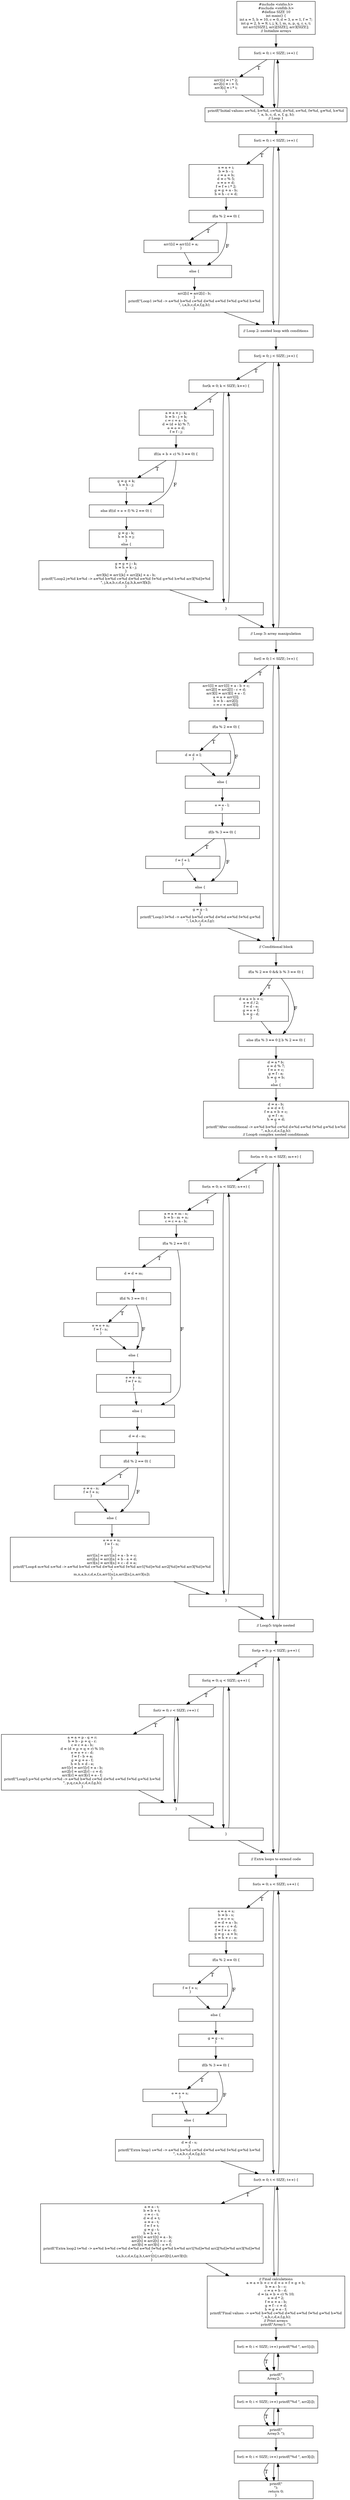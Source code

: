 digraph CFG {
	node [fixedsize=false fontsize=10 height=0.5 shape=box width=3]
	B0 [label="#include <stdio.h>
#include <stdlib.h>
#define SIZE 10
int main() {
int a = 5, b = 10, c = 0, d = 3, e = 1, f = 7;
int g = 2, h = 9, i, j, k, l, m, n, p, q, r, s, t;
int arr1[SIZE], arr2[SIZE], arr3[SIZE];
// Initialize arrays"]
	B1 [label="for(i = 0; i < SIZE; i++) {"]
	B2 [label="arr1[i] = i * 2;
arr2[i] = i + 5;
arr3[i] = i * i;
}"]
	B3 [label="printf(\"Initial values: a=%d, b=%d, c=%d, d=%d, e=%d, f=%d, g=%d, h=%d\n\", a, b, c, d, e, f, g, h);
// Loop 1"]
	B4 [label="for(i = 0; i < SIZE; i++) {"]
	B5 [label="a = a + i;
b = b - i;
c = a + b;
d = c % 5;
e = e + d;
f = f + i * 2;
g = g + a - b;
h = h - c + d;"]
	B6 [label="if(a % 2 == 0) {"]
	B7 [label="arr1[i] = arr1[i] + a;
}"]
	B8 [label="else {"]
	B9 [label="arr2[i] = arr2[i] - b;
}
printf(\"Loop1 i=%d -> a=%d b=%d c=%d d=%d e=%d f=%d g=%d h=%d\n\", i,a,b,c,d,e,f,g,h);
}"]
	B10 [label="// Loop 2: nested loop with conditions"]
	B11 [label="for(j = 0; j < SIZE; j++) {"]
	B12 [label="for(k = 0; k < SIZE; k++) {"]
	B13 [label="a = a + j - k;
b = b - j + k;
c = c + a - b;
d = (d + k) % 7;
e = e + d;
f = f - j;"]
	B14 [label="if((a + b + c) % 3 == 0) {"]
	B15 [label="g = g + k;
h = h - j;
}"]
	B16 [label="else if((d + e + f) % 2 == 0) {"]
	B17 [label="g = g - k;
h = h + j;
}
else {"]
	B18 [label="g = g + j - k;
h = h + k - j;
}
arr3[k] = arr1[k] + arr2[k] + a - b;
printf(\"Loop2 j=%d k=%d -> a=%d b=%d c=%d d=%d e=%d f=%d g=%d h=%d arr3[%d]=%d\n\", j,k,a,b,c,d,e,f,g,h,k,arr3[k]);
}"]
	B19 [label="}"]
	B20 [label="// Loop 3: array manipulation"]
	B21 [label="for(l = 0; l < SIZE; l++) {"]
	B22 [label="arr1[l] = arr1[l] + a - b + c;
arr2[l] = arr2[l] - c + d;
arr3[l] = arr3[l] + e - f;
a = a + arr1[l];
b = b - arr2[l];
c = c + arr3[l];"]
	B23 [label="if(a % 2 == 0) {"]
	B24 [label="d = d + l;
}"]
	B25 [label="else {"]
	B26 [label="e = e - l;
}"]
	B27 [label="if(b % 3 == 0) {"]
	B28 [label="f = f + l;
}"]
	B29 [label="else {"]
	B30 [label="g = g - l;
}
printf(\"Loop3 l=%d -> a=%d b=%d c=%d d=%d e=%d f=%d g=%d\n\", l,a,b,c,d,e,f,g);
}"]
	B31 [label="// Conditional block"]
	B32 [label="if(a % 2 == 0 && b % 3 == 0) {"]
	B33 [label="d = a + b + c;
e = d / 2;
f = d - e;
g = e + f;
h = g - d;
}"]
	B34 [label="else if(a % 3 == 0 || b % 2 == 0) {"]
	B35 [label="d = a * b;
e = d % 7;
f = e + c;
g = f - a;
h = g + b;
}
else {"]
	B36 [label="d = a - b;
e = d + f;
f = a + b + c;
g = f - e;
h = g + d;
}
printf(\"After conditional -> a=%d b=%d c=%d d=%d e=%d f=%d g=%d h=%d\n\", a,b,c,d,e,f,g,h);
// Loop4: complex nested conditionals"]
	B37 [label="for(m = 0; m < SIZE; m++) {"]
	B38 [label="for(n = 0; n < SIZE; n++) {"]
	B39 [label="a = a + m - n;
b = b - m + n;
c = c + a - b;"]
	B40 [label="if(a % 2 == 0) {"]
	B41 [label="d = d + m;"]
	B42 [label="if(d % 3 == 0) {"]
	B43 [label="e = e + n;
f = f - n;
}"]
	B44 [label="else {"]
	B45 [label="e = e - n;
f = f + n;
}
}"]
	B46 [label="else {"]
	B47 [label="d = d - m;"]
	B48 [label="if(d % 2 == 0) {"]
	B49 [label="e = e - n;
f = f + n;
}"]
	B50 [label="else {"]
	B51 [label="e = e + n;
f = f - n;
}
}
arr1[n] = arr1[n] + a - b + c;
arr2[n] = arr2[n] + b - a + d;
arr3[n] = arr3[n] + c - d + e;
printf(\"Loop4 m=%d n=%d -> a=%d b=%d c=%d d=%d e=%d f=%d arr1[%d]=%d arr2[%d]=%d arr3[%d]=%d\n\",
m,n,a,b,c,d,e,f,n,arr1[n],n,arr2[n],n,arr3[n]);
}"]
	B52 [label="}"]
	B53 [label="// Loop5: triple nested"]
	B54 [label="for(p = 0; p < SIZE; p++) {"]
	B55 [label="for(q = 0; q < SIZE; q++) {"]
	B56 [label="for(r = 0; r < SIZE; r++) {"]
	B57 [label="a = a + p - q + r;
b = b - p + q - r;
c = c + a - b;
d = (d + p + q + r) % 10;
e = e + c - d;
f = f - b + a;
g = g + e - f;
h = h + d - e;
arr1[r] = arr1[r] + a - b;
arr2[r] = arr2[r] - c + d;
arr3[r] = arr3[r] + e - f;
printf(\"Loop5 p=%d q=%d r=%d -> a=%d b=%d c=%d d=%d e=%d f=%d g=%d h=%d\n\", p,q,r,a,b,c,d,e,f,g,h);
}"]
	B58 [label="}"]
	B59 [label="}"]
	B60 [label="// Extra loops to extend code"]
	B61 [label="for(s = 0; s < SIZE; s++) {"]
	B62 [label="a = a + s;
b = b - s;
c = c + s;
d = d + a - b;
e = e - c + d;
f = f + e - d;
g = g - a + b;
h = h + c - e;"]
	B63 [label="if(a % 2 == 0) {"]
	B64 [label="f = f + s;
}"]
	B65 [label="else {"]
	B66 [label="g = g - s;
}"]
	B67 [label="if(b % 3 == 0) {"]
	B68 [label="e = e + s;
}"]
	B69 [label="else {"]
	B70 [label="d = d - s;
}
printf(\"Extra loop1 s=%d -> a=%d b=%d c=%d d=%d e=%d f=%d g=%d h=%d\n\", s,a,b,c,d,e,f,g,h);
}"]
	B71 [label="for(t = 0; t < SIZE; t++) {"]
	B72 [label="a = a - t;
b = b + t;
c = c - t;
d = d + t;
e = e - t;
f = f + t;
g = g - t;
h = h + t;
arr1[t] = arr1[t] + a - b;
arr2[t] = arr2[t] + c - d;
arr3[t] = arr3[t] - e + f;
printf(\"Extra loop2 t=%d -> a=%d b=%d c=%d d=%d e=%d f=%d g=%d h=%d arr1[%d]=%d arr2[%d]=%d arr3[%d]=%d\n\",
t,a,b,c,d,e,f,g,h,t,arr1[t],t,arr2[t],t,arr3[t]);
}"]
	B73 [label="// Final calculations
a = a + b + c + d + e + f + g + h;
b = a - b - c;
c = a + b - d;
d = (a + b + c) % 10;
e = d * 2;
f = e + a - b;
g = f - c + d;
h = g + e - f;
printf(\"Final values -> a=%d b=%d c=%d d=%d e=%d f=%d g=%d h=%d\n\", a,b,c,d,e,f,g,h);
// Print arrays
printf(\"Array1: \");"]
	B74 [label="for(i = 0; i < SIZE; i++) printf(\"%d \", arr1[i]);"]
	B75 [label="printf(\"\nArray2: \");"]
	B76 [label="for(i = 0; i < SIZE; i++) printf(\"%d \", arr2[i]);"]
	B77 [label="printf(\"\nArray3: \");"]
	B78 [label="for(i = 0; i < SIZE; i++) printf(\"%d \", arr3[i]);"]
	B79 [label="printf(\"\n\");
return 0;
}"]
	B0 -> B1 [label=""]
	B1 -> B2 [label=T]
	B1 -> B3 [label=""]
	B3 -> B1 [label=""]
	B2 -> B3 [label=""]
	B3 -> B4 [label=""]
	B4 -> B5 [label=T]
	B4 -> B10 [label=""]
	B10 -> B4 [label=""]
	B5 -> B6 [label=""]
	B6 -> B7 [label=T]
	B6 -> B8 [label=F]
	B7 -> B8 [label=""]
	B8 -> B9 [label=""]
	B9 -> B10 [label=""]
	B10 -> B11 [label=""]
	B11 -> B12 [label=T]
	B11 -> B20 [label=""]
	B20 -> B11 [label=""]
	B12 -> B13 [label=T]
	B12 -> B19 [label=""]
	B19 -> B12 [label=""]
	B13 -> B14 [label=""]
	B14 -> B15 [label=T]
	B14 -> B16 [label=F]
	B15 -> B16 [label=""]
	B16 -> B17 [label=""]
	B17 -> B18 [label=""]
	B18 -> B19 [label=""]
	B19 -> B20 [label=""]
	B20 -> B21 [label=""]
	B21 -> B22 [label=T]
	B21 -> B31 [label=""]
	B31 -> B21 [label=""]
	B22 -> B23 [label=""]
	B23 -> B24 [label=T]
	B23 -> B25 [label=F]
	B24 -> B25 [label=""]
	B25 -> B26 [label=""]
	B26 -> B27 [label=""]
	B27 -> B28 [label=T]
	B27 -> B29 [label=F]
	B28 -> B29 [label=""]
	B29 -> B30 [label=""]
	B30 -> B31 [label=""]
	B31 -> B32 [label=""]
	B32 -> B33 [label=T]
	B32 -> B34 [label=F]
	B33 -> B34 [label=""]
	B34 -> B35 [label=""]
	B35 -> B36 [label=""]
	B36 -> B37 [label=""]
	B37 -> B38 [label=T]
	B37 -> B53 [label=""]
	B53 -> B37 [label=""]
	B38 -> B39 [label=T]
	B38 -> B52 [label=""]
	B52 -> B38 [label=""]
	B39 -> B40 [label=""]
	B40 -> B41 [label=T]
	B40 -> B46 [label=F]
	B41 -> B42 [label=""]
	B42 -> B43 [label=T]
	B42 -> B44 [label=F]
	B43 -> B44 [label=""]
	B44 -> B45 [label=""]
	B45 -> B46 [label=""]
	B46 -> B47 [label=""]
	B47 -> B48 [label=""]
	B48 -> B49 [label=T]
	B48 -> B50 [label=F]
	B49 -> B50 [label=""]
	B50 -> B51 [label=""]
	B51 -> B52 [label=""]
	B52 -> B53 [label=""]
	B53 -> B54 [label=""]
	B54 -> B55 [label=T]
	B54 -> B60 [label=""]
	B60 -> B54 [label=""]
	B55 -> B56 [label=T]
	B55 -> B59 [label=""]
	B59 -> B55 [label=""]
	B56 -> B57 [label=T]
	B56 -> B58 [label=""]
	B58 -> B56 [label=""]
	B57 -> B58 [label=""]
	B58 -> B59 [label=""]
	B59 -> B60 [label=""]
	B60 -> B61 [label=""]
	B61 -> B62 [label=T]
	B61 -> B71 [label=""]
	B71 -> B61 [label=""]
	B62 -> B63 [label=""]
	B63 -> B64 [label=T]
	B63 -> B65 [label=F]
	B64 -> B65 [label=""]
	B65 -> B66 [label=""]
	B66 -> B67 [label=""]
	B67 -> B68 [label=T]
	B67 -> B69 [label=F]
	B68 -> B69 [label=""]
	B69 -> B70 [label=""]
	B70 -> B71 [label=""]
	B71 -> B72 [label=T]
	B71 -> B73 [label=""]
	B73 -> B71 [label=""]
	B72 -> B73 [label=""]
	B73 -> B74 [label=""]
	B74 -> B75 [label=T]
	B74 -> B75 [label=""]
	B75 -> B74 [label=""]
	B75 -> B76 [label=""]
	B76 -> B77 [label=T]
	B76 -> B77 [label=""]
	B77 -> B76 [label=""]
	B77 -> B78 [label=""]
	B78 -> B79 [label=T]
	B78 -> B79 [label=""]
	B79 -> B78 [label=""]
}
